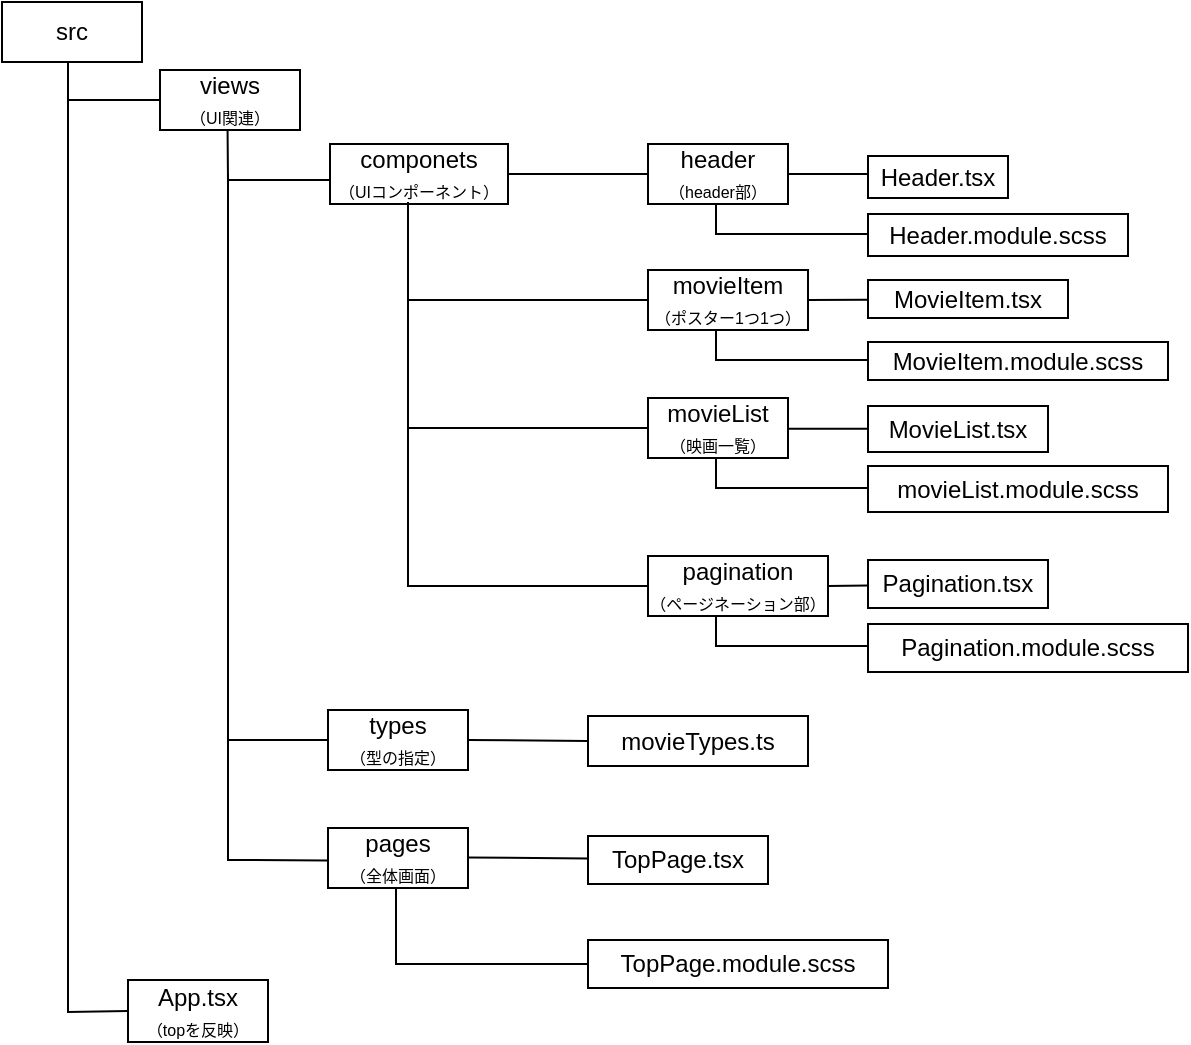 <mxfile>
    <diagram id="UUwGPFNN0MB1odUdJ_wI" name="ファイル全体構成">
        <mxGraphModel dx="1057" dy="604" grid="1" gridSize="10" guides="1" tooltips="1" connect="1" arrows="1" fold="1" page="1" pageScale="1" pageWidth="827" pageHeight="1169" math="0" shadow="0">
            <root>
                <mxCell id="6BWcDRcrdaMNW2e0KNjA-0"/>
                <mxCell id="6BWcDRcrdaMNW2e0KNjA-1" parent="6BWcDRcrdaMNW2e0KNjA-0"/>
                <mxCell id="6BWcDRcrdaMNW2e0KNjA-2" value="src" style="whiteSpace=wrap;html=1;" vertex="1" parent="6BWcDRcrdaMNW2e0KNjA-1">
                    <mxGeometry x="41" y="24" width="70" height="30" as="geometry"/>
                </mxCell>
                <mxCell id="6BWcDRcrdaMNW2e0KNjA-3" value="views&lt;br&gt;&lt;font style=&quot;font-size: 8px&quot;&gt;（UI関連）&lt;/font&gt;" style="whiteSpace=wrap;html=1;" vertex="1" parent="6BWcDRcrdaMNW2e0KNjA-1">
                    <mxGeometry x="120" y="58" width="70" height="30" as="geometry"/>
                </mxCell>
                <mxCell id="6BWcDRcrdaMNW2e0KNjA-4" value="componets&lt;br&gt;&lt;font style=&quot;font-size: 8px&quot;&gt;（UIコンポーネント）&lt;/font&gt;" style="whiteSpace=wrap;html=1;" vertex="1" parent="6BWcDRcrdaMNW2e0KNjA-1">
                    <mxGeometry x="205" y="95" width="89" height="30" as="geometry"/>
                </mxCell>
                <mxCell id="6BWcDRcrdaMNW2e0KNjA-5" value="types&lt;br&gt;&lt;font style=&quot;font-size: 8px&quot;&gt;（型の指定&lt;/font&gt;&lt;font style=&quot;font-size: 8px&quot;&gt;）&lt;/font&gt;" style="whiteSpace=wrap;html=1;" vertex="1" parent="6BWcDRcrdaMNW2e0KNjA-1">
                    <mxGeometry x="204" y="378" width="70" height="30" as="geometry"/>
                </mxCell>
                <mxCell id="6BWcDRcrdaMNW2e0KNjA-6" value="pages&lt;br&gt;&lt;font style=&quot;font-size: 8px&quot;&gt;（全体画面）&lt;/font&gt;" style="whiteSpace=wrap;html=1;" vertex="1" parent="6BWcDRcrdaMNW2e0KNjA-1">
                    <mxGeometry x="204" y="437" width="70" height="30" as="geometry"/>
                </mxCell>
                <mxCell id="6BWcDRcrdaMNW2e0KNjA-7" value="App.tsx&lt;br&gt;&lt;font style=&quot;font-size: 8px&quot;&gt;（topを反映）&lt;/font&gt;" style="whiteSpace=wrap;html=1;" vertex="1" parent="6BWcDRcrdaMNW2e0KNjA-1">
                    <mxGeometry x="104" y="513" width="70" height="31" as="geometry"/>
                </mxCell>
                <mxCell id="6BWcDRcrdaMNW2e0KNjA-8" value="TopPage.tsx" style="whiteSpace=wrap;html=1;" vertex="1" parent="6BWcDRcrdaMNW2e0KNjA-1">
                    <mxGeometry x="334" y="441" width="90" height="24" as="geometry"/>
                </mxCell>
                <mxCell id="6BWcDRcrdaMNW2e0KNjA-9" value="TopPage.module.scss" style="whiteSpace=wrap;html=1;" vertex="1" parent="6BWcDRcrdaMNW2e0KNjA-1">
                    <mxGeometry x="334" y="493" width="150" height="24" as="geometry"/>
                </mxCell>
                <mxCell id="6BWcDRcrdaMNW2e0KNjA-10" value="movieTypes.ts" style="whiteSpace=wrap;html=1;" vertex="1" parent="6BWcDRcrdaMNW2e0KNjA-1">
                    <mxGeometry x="334" y="381" width="110" height="25" as="geometry"/>
                </mxCell>
                <mxCell id="6BWcDRcrdaMNW2e0KNjA-11" value="header&lt;br&gt;&lt;font style=&quot;font-size: 8px&quot;&gt;（header部）&lt;/font&gt;" style="whiteSpace=wrap;html=1;" vertex="1" parent="6BWcDRcrdaMNW2e0KNjA-1">
                    <mxGeometry x="364" y="95" width="70" height="30" as="geometry"/>
                </mxCell>
                <mxCell id="6BWcDRcrdaMNW2e0KNjA-12" value="movieItem&lt;br&gt;&lt;font style=&quot;font-size: 8px&quot;&gt;（ポスター1つ1つ）&lt;/font&gt;" style="whiteSpace=wrap;html=1;" vertex="1" parent="6BWcDRcrdaMNW2e0KNjA-1">
                    <mxGeometry x="364" y="158" width="80" height="30" as="geometry"/>
                </mxCell>
                <mxCell id="6BWcDRcrdaMNW2e0KNjA-13" value="movieList&lt;br&gt;&lt;font style=&quot;font-size: 8px&quot;&gt;（映画一覧）&lt;/font&gt;" style="whiteSpace=wrap;html=1;" vertex="1" parent="6BWcDRcrdaMNW2e0KNjA-1">
                    <mxGeometry x="364" y="222" width="70" height="30" as="geometry"/>
                </mxCell>
                <mxCell id="6BWcDRcrdaMNW2e0KNjA-14" value="pagination&lt;br&gt;&lt;font style=&quot;font-size: 8px&quot;&gt;（ページネーション部）&lt;/font&gt;" style="whiteSpace=wrap;html=1;" vertex="1" parent="6BWcDRcrdaMNW2e0KNjA-1">
                    <mxGeometry x="364" y="301" width="90" height="30" as="geometry"/>
                </mxCell>
                <mxCell id="6BWcDRcrdaMNW2e0KNjA-15" value="Header.tsx" style="whiteSpace=wrap;html=1;" vertex="1" parent="6BWcDRcrdaMNW2e0KNjA-1">
                    <mxGeometry x="474" y="101" width="70" height="21" as="geometry"/>
                </mxCell>
                <mxCell id="6BWcDRcrdaMNW2e0KNjA-16" value="MovieItem.tsx" style="whiteSpace=wrap;html=1;" vertex="1" parent="6BWcDRcrdaMNW2e0KNjA-1">
                    <mxGeometry x="474" y="163" width="100" height="19" as="geometry"/>
                </mxCell>
                <mxCell id="6BWcDRcrdaMNW2e0KNjA-17" value="MovieList.tsx" style="whiteSpace=wrap;html=1;" vertex="1" parent="6BWcDRcrdaMNW2e0KNjA-1">
                    <mxGeometry x="474" y="226" width="90" height="23" as="geometry"/>
                </mxCell>
                <mxCell id="6BWcDRcrdaMNW2e0KNjA-18" value="Pagination.tsx" style="whiteSpace=wrap;html=1;" vertex="1" parent="6BWcDRcrdaMNW2e0KNjA-1">
                    <mxGeometry x="474" y="303" width="90" height="24" as="geometry"/>
                </mxCell>
                <mxCell id="6BWcDRcrdaMNW2e0KNjA-19" value="Pagination.module.scss" style="whiteSpace=wrap;html=1;" vertex="1" parent="6BWcDRcrdaMNW2e0KNjA-1">
                    <mxGeometry x="474" y="335" width="160" height="24" as="geometry"/>
                </mxCell>
                <mxCell id="6BWcDRcrdaMNW2e0KNjA-20" value="movieList.module.scss" style="whiteSpace=wrap;html=1;" vertex="1" parent="6BWcDRcrdaMNW2e0KNjA-1">
                    <mxGeometry x="474" y="256" width="150" height="23" as="geometry"/>
                </mxCell>
                <mxCell id="6BWcDRcrdaMNW2e0KNjA-21" value="MovieItem.module.scss" style="whiteSpace=wrap;html=1;" vertex="1" parent="6BWcDRcrdaMNW2e0KNjA-1">
                    <mxGeometry x="474" y="194" width="150" height="19" as="geometry"/>
                </mxCell>
                <mxCell id="6BWcDRcrdaMNW2e0KNjA-22" value="Header.module.scss" style="whiteSpace=wrap;html=1;" vertex="1" parent="6BWcDRcrdaMNW2e0KNjA-1">
                    <mxGeometry x="474" y="130" width="130" height="21" as="geometry"/>
                </mxCell>
                <mxCell id="6BWcDRcrdaMNW2e0KNjA-23" style="edgeStyle=none;html=1;endArrow=none;endFill=0;rounded=0;entryX=0;entryY=0.5;entryDx=0;entryDy=0;" edge="1" parent="6BWcDRcrdaMNW2e0KNjA-1" target="6BWcDRcrdaMNW2e0KNjA-3">
                    <mxGeometry relative="1" as="geometry">
                        <mxPoint x="74" y="54" as="sourcePoint"/>
                        <mxPoint x="114" y="73" as="targetPoint"/>
                        <Array as="points">
                            <mxPoint x="74" y="73"/>
                        </Array>
                    </mxGeometry>
                </mxCell>
                <mxCell id="6BWcDRcrdaMNW2e0KNjA-24" style="edgeStyle=none;html=1;endArrow=none;endFill=0;rounded=0;entryX=0;entryY=0.6;entryDx=0;entryDy=0;entryPerimeter=0;exitX=0.454;exitY=0.968;exitDx=0;exitDy=0;exitPerimeter=0;" edge="1" parent="6BWcDRcrdaMNW2e0KNjA-1">
                    <mxGeometry relative="1" as="geometry">
                        <mxPoint x="153.78" y="88.04" as="sourcePoint"/>
                        <mxPoint x="205" y="113" as="targetPoint"/>
                        <Array as="points">
                            <mxPoint x="154" y="113"/>
                        </Array>
                    </mxGeometry>
                </mxCell>
                <mxCell id="6BWcDRcrdaMNW2e0KNjA-25" style="edgeStyle=none;html=1;endArrow=none;endFill=0;rounded=0;entryX=0;entryY=0.5;entryDx=0;entryDy=0;" edge="1" parent="6BWcDRcrdaMNW2e0KNjA-1" target="6BWcDRcrdaMNW2e0KNjA-7">
                    <mxGeometry relative="1" as="geometry">
                        <mxPoint x="74" y="70.0" as="sourcePoint"/>
                        <mxPoint x="114" y="373" as="targetPoint"/>
                        <Array as="points">
                            <mxPoint x="74" y="529"/>
                        </Array>
                    </mxGeometry>
                </mxCell>
                <mxCell id="6BWcDRcrdaMNW2e0KNjA-26" style="edgeStyle=none;html=1;endArrow=none;endFill=0;rounded=0;entryX=0;entryY=0.5;entryDx=0;entryDy=0;" edge="1" parent="6BWcDRcrdaMNW2e0KNjA-1" target="6BWcDRcrdaMNW2e0KNjA-5">
                    <mxGeometry relative="1" as="geometry">
                        <mxPoint x="154.0" y="110.0" as="sourcePoint"/>
                        <mxPoint x="180" y="377.5" as="targetPoint"/>
                        <Array as="points">
                            <mxPoint x="154" y="393"/>
                        </Array>
                    </mxGeometry>
                </mxCell>
                <mxCell id="6BWcDRcrdaMNW2e0KNjA-27" style="edgeStyle=none;html=1;endArrow=none;endFill=0;rounded=0;entryX=-0.006;entryY=0.54;entryDx=0;entryDy=0;entryPerimeter=0;" edge="1" parent="6BWcDRcrdaMNW2e0KNjA-1" target="6BWcDRcrdaMNW2e0KNjA-6">
                    <mxGeometry relative="1" as="geometry">
                        <mxPoint x="154.0" y="387" as="sourcePoint"/>
                        <mxPoint x="204" y="467" as="targetPoint"/>
                        <Array as="points">
                            <mxPoint x="154" y="453"/>
                        </Array>
                    </mxGeometry>
                </mxCell>
                <mxCell id="6BWcDRcrdaMNW2e0KNjA-28" style="edgeStyle=none;html=1;endArrow=none;endFill=0;rounded=0;entryX=0;entryY=0.5;entryDx=0;entryDy=0;" edge="1" parent="6BWcDRcrdaMNW2e0KNjA-1" target="6BWcDRcrdaMNW2e0KNjA-9">
                    <mxGeometry relative="1" as="geometry">
                        <mxPoint x="238" y="467" as="sourcePoint"/>
                        <mxPoint x="287.58" y="533.2" as="targetPoint"/>
                        <Array as="points">
                            <mxPoint x="238" y="505"/>
                        </Array>
                    </mxGeometry>
                </mxCell>
                <mxCell id="6BWcDRcrdaMNW2e0KNjA-29" value="" style="endArrow=none;html=1;exitX=1;exitY=0.5;exitDx=0;exitDy=0;entryX=0;entryY=0.5;entryDx=0;entryDy=0;" edge="1" parent="6BWcDRcrdaMNW2e0KNjA-1" source="6BWcDRcrdaMNW2e0KNjA-5" target="6BWcDRcrdaMNW2e0KNjA-10">
                    <mxGeometry width="50" height="50" relative="1" as="geometry">
                        <mxPoint x="324" y="423" as="sourcePoint"/>
                        <mxPoint x="374" y="373" as="targetPoint"/>
                    </mxGeometry>
                </mxCell>
                <mxCell id="6BWcDRcrdaMNW2e0KNjA-30" value="" style="endArrow=none;html=1;exitX=1;exitY=0.5;exitDx=0;exitDy=0;entryX=0;entryY=0.5;entryDx=0;entryDy=0;" edge="1" parent="6BWcDRcrdaMNW2e0KNjA-1">
                    <mxGeometry width="50" height="50" relative="1" as="geometry">
                        <mxPoint x="274.0" y="451.74" as="sourcePoint"/>
                        <mxPoint x="334.0" y="452.24" as="targetPoint"/>
                    </mxGeometry>
                </mxCell>
                <mxCell id="6BWcDRcrdaMNW2e0KNjA-31" style="edgeStyle=none;html=1;endArrow=none;endFill=0;rounded=0;entryX=0;entryY=0.5;entryDx=0;entryDy=0;" edge="1" parent="6BWcDRcrdaMNW2e0KNjA-1" target="6BWcDRcrdaMNW2e0KNjA-12">
                    <mxGeometry relative="1" as="geometry">
                        <mxPoint x="244.0" y="124" as="sourcePoint"/>
                        <mxPoint x="364" y="184" as="targetPoint"/>
                        <Array as="points">
                            <mxPoint x="244" y="173"/>
                        </Array>
                    </mxGeometry>
                </mxCell>
                <mxCell id="6BWcDRcrdaMNW2e0KNjA-32" style="edgeStyle=none;html=1;endArrow=none;endFill=0;rounded=0;entryX=0;entryY=0.5;entryDx=0;entryDy=0;" edge="1" parent="6BWcDRcrdaMNW2e0KNjA-1" target="6BWcDRcrdaMNW2e0KNjA-13">
                    <mxGeometry relative="1" as="geometry">
                        <mxPoint x="244.0" y="173" as="sourcePoint"/>
                        <mxPoint x="364" y="243" as="targetPoint"/>
                        <Array as="points">
                            <mxPoint x="244" y="237"/>
                        </Array>
                    </mxGeometry>
                </mxCell>
                <mxCell id="6BWcDRcrdaMNW2e0KNjA-33" style="edgeStyle=none;html=1;endArrow=none;endFill=0;rounded=0;entryX=0;entryY=0.5;entryDx=0;entryDy=0;" edge="1" parent="6BWcDRcrdaMNW2e0KNjA-1" target="6BWcDRcrdaMNW2e0KNjA-14">
                    <mxGeometry relative="1" as="geometry">
                        <mxPoint x="244.0" y="233" as="sourcePoint"/>
                        <mxPoint x="364" y="287" as="targetPoint"/>
                        <Array as="points">
                            <mxPoint x="244" y="316"/>
                        </Array>
                    </mxGeometry>
                </mxCell>
                <mxCell id="6BWcDRcrdaMNW2e0KNjA-34" value="" style="endArrow=none;html=1;" edge="1" parent="6BWcDRcrdaMNW2e0KNjA-1" target="6BWcDRcrdaMNW2e0KNjA-11">
                    <mxGeometry width="50" height="50" relative="1" as="geometry">
                        <mxPoint x="294.0" y="110.0" as="sourcePoint"/>
                        <mxPoint x="335" y="110.05" as="targetPoint"/>
                    </mxGeometry>
                </mxCell>
                <mxCell id="6BWcDRcrdaMNW2e0KNjA-35" value="" style="endArrow=none;html=1;exitX=1;exitY=0.5;exitDx=0;exitDy=0;" edge="1" parent="6BWcDRcrdaMNW2e0KNjA-1">
                    <mxGeometry width="50" height="50" relative="1" as="geometry">
                        <mxPoint x="434.0" y="110.02" as="sourcePoint"/>
                        <mxPoint x="474.0" y="110.0" as="targetPoint"/>
                    </mxGeometry>
                </mxCell>
                <mxCell id="6BWcDRcrdaMNW2e0KNjA-36" value="" style="endArrow=none;html=1;" edge="1" parent="6BWcDRcrdaMNW2e0KNjA-1">
                    <mxGeometry width="50" height="50" relative="1" as="geometry">
                        <mxPoint x="444.0" y="173" as="sourcePoint"/>
                        <mxPoint x="474.0" y="172.84" as="targetPoint"/>
                    </mxGeometry>
                </mxCell>
                <mxCell id="6BWcDRcrdaMNW2e0KNjA-37" style="edgeStyle=none;html=1;endArrow=none;endFill=0;rounded=0;" edge="1" parent="6BWcDRcrdaMNW2e0KNjA-1">
                    <mxGeometry relative="1" as="geometry">
                        <mxPoint x="398" y="125.0" as="sourcePoint"/>
                        <mxPoint x="474.0" y="140.0" as="targetPoint"/>
                        <Array as="points">
                            <mxPoint x="398" y="140"/>
                        </Array>
                    </mxGeometry>
                </mxCell>
                <mxCell id="6BWcDRcrdaMNW2e0KNjA-38" style="edgeStyle=none;html=1;endArrow=none;endFill=0;rounded=0;" edge="1" parent="6BWcDRcrdaMNW2e0KNjA-1">
                    <mxGeometry relative="1" as="geometry">
                        <mxPoint x="398" y="188" as="sourcePoint"/>
                        <mxPoint x="474.0" y="203" as="targetPoint"/>
                        <Array as="points">
                            <mxPoint x="398" y="203"/>
                        </Array>
                    </mxGeometry>
                </mxCell>
                <mxCell id="6BWcDRcrdaMNW2e0KNjA-39" value="" style="endArrow=none;html=1;exitX=1;exitY=0.5;exitDx=0;exitDy=0;" edge="1" parent="6BWcDRcrdaMNW2e0KNjA-1">
                    <mxGeometry width="50" height="50" relative="1" as="geometry">
                        <mxPoint x="434.0" y="237.36" as="sourcePoint"/>
                        <mxPoint x="474.0" y="237.34" as="targetPoint"/>
                    </mxGeometry>
                </mxCell>
                <mxCell id="6BWcDRcrdaMNW2e0KNjA-40" style="edgeStyle=none;html=1;endArrow=none;endFill=0;rounded=0;" edge="1" parent="6BWcDRcrdaMNW2e0KNjA-1">
                    <mxGeometry relative="1" as="geometry">
                        <mxPoint x="398" y="252" as="sourcePoint"/>
                        <mxPoint x="474.0" y="267" as="targetPoint"/>
                        <Array as="points">
                            <mxPoint x="398" y="267"/>
                        </Array>
                    </mxGeometry>
                </mxCell>
                <mxCell id="6BWcDRcrdaMNW2e0KNjA-41" value="" style="endArrow=none;html=1;" edge="1" parent="6BWcDRcrdaMNW2e0KNjA-1">
                    <mxGeometry width="50" height="50" relative="1" as="geometry">
                        <mxPoint x="454.0" y="316" as="sourcePoint"/>
                        <mxPoint x="474.0" y="315.72" as="targetPoint"/>
                    </mxGeometry>
                </mxCell>
                <mxCell id="6BWcDRcrdaMNW2e0KNjA-42" style="edgeStyle=none;html=1;endArrow=none;endFill=0;rounded=0;" edge="1" parent="6BWcDRcrdaMNW2e0KNjA-1">
                    <mxGeometry relative="1" as="geometry">
                        <mxPoint x="398" y="331" as="sourcePoint"/>
                        <mxPoint x="474.0" y="346" as="targetPoint"/>
                        <Array as="points">
                            <mxPoint x="398" y="346"/>
                        </Array>
                    </mxGeometry>
                </mxCell>
            </root>
        </mxGraphModel>
    </diagram>
    <diagram id="JE-W9poFUXxnZDpL_Q6b" name="詳細な関係図">
        <mxGraphModel dx="1057" dy="604" grid="1" gridSize="10" guides="1" tooltips="1" connect="1" arrows="1" fold="1" page="1" pageScale="1" pageWidth="827" pageHeight="1169" math="0" shadow="0">
            <root>
                <mxCell id="0"/>
                <mxCell id="1" parent="0"/>
                <mxCell id="HFHvTG4eVQWcvf4X_xEF-6" style="edgeStyle=none;html=1;exitX=0.5;exitY=1;exitDx=0;exitDy=0;entryX=0;entryY=0.5;entryDx=0;entryDy=0;endArrow=none;endFill=0;rounded=0;" parent="1" source="3" target="HFHvTG4eVQWcvf4X_xEF-3" edge="1">
                    <mxGeometry relative="1" as="geometry">
                        <Array as="points">
                            <mxPoint x="100" y="120"/>
                        </Array>
                    </mxGeometry>
                </mxCell>
                <mxCell id="3" value="映画を表示する画面" style="rounded=0;whiteSpace=wrap;html=1;" parent="1" vertex="1">
                    <mxGeometry x="40" y="40" width="120" height="40" as="geometry"/>
                </mxCell>
                <mxCell id="HFHvTG4eVQWcvf4X_xEF-3" value="タイトルロゴがある場所" style="rounded=0;whiteSpace=wrap;html=1;" parent="1" vertex="1">
                    <mxGeometry x="160" y="100" width="150" height="40" as="geometry"/>
                </mxCell>
                <mxCell id="HFHvTG4eVQWcvf4X_xEF-4" value="映画一覧を表示する部分" style="rounded=0;whiteSpace=wrap;html=1;" parent="1" vertex="1">
                    <mxGeometry x="160" y="170" width="150" height="40" as="geometry"/>
                </mxCell>
                <mxCell id="HFHvTG4eVQWcvf4X_xEF-5" value="ページを切り替えるボタン" style="rounded=0;whiteSpace=wrap;html=1;" parent="1" vertex="1">
                    <mxGeometry x="160" y="320" width="150" height="40" as="geometry"/>
                </mxCell>
                <mxCell id="HFHvTG4eVQWcvf4X_xEF-7" style="edgeStyle=none;html=1;exitX=0.5;exitY=1;exitDx=0;exitDy=0;entryX=0;entryY=0.5;entryDx=0;entryDy=0;endArrow=block;endFill=1;rounded=0;" parent="1" source="3" target="HFHvTG4eVQWcvf4X_xEF-4" edge="1">
                    <mxGeometry relative="1" as="geometry">
                        <mxPoint x="110" y="90" as="sourcePoint"/>
                        <mxPoint x="170" y="130" as="targetPoint"/>
                        <Array as="points">
                            <mxPoint x="100" y="190"/>
                        </Array>
                    </mxGeometry>
                </mxCell>
                <mxCell id="HFHvTG4eVQWcvf4X_xEF-8" style="edgeStyle=none;html=1;entryX=0;entryY=0.5;entryDx=0;entryDy=0;endArrow=none;endFill=0;rounded=0;" parent="1" target="HFHvTG4eVQWcvf4X_xEF-5" edge="1">
                    <mxGeometry relative="1" as="geometry">
                        <mxPoint x="100" y="80" as="sourcePoint"/>
                        <mxPoint x="170" y="200" as="targetPoint"/>
                        <Array as="points">
                            <mxPoint x="100" y="340"/>
                        </Array>
                    </mxGeometry>
                </mxCell>
                <mxCell id="HFHvTG4eVQWcvf4X_xEF-12" value="Header.tsx" style="text;html=1;strokeColor=none;fillColor=none;align=center;verticalAlign=middle;whiteSpace=wrap;rounded=0;" parent="1" vertex="1">
                    <mxGeometry x="310" y="105" width="90" height="30" as="geometry"/>
                </mxCell>
                <mxCell id="HFHvTG4eVQWcvf4X_xEF-13" value="一覧を展開する部分&lt;br&gt;(取得した情報をmap関数で展開する場所)" style="rounded=0;whiteSpace=wrap;html=1;" parent="1" vertex="1">
                    <mxGeometry x="350" y="164" width="150" height="60" as="geometry"/>
                </mxCell>
                <mxCell id="HFHvTG4eVQWcvf4X_xEF-14" value="ポスター１個１個を&lt;br&gt;表示する部分" style="rounded=0;whiteSpace=wrap;html=1;" parent="1" vertex="1">
                    <mxGeometry x="350" y="240" width="150" height="40" as="geometry"/>
                </mxCell>
                <mxCell id="HFHvTG4eVQWcvf4X_xEF-21" value="" style="edgeStyle=none;rounded=0;html=1;endArrow=block;endFill=1;" parent="1" source="HFHvTG4eVQWcvf4X_xEF-15" target="HFHvTG4eVQWcvf4X_xEF-16" edge="1">
                    <mxGeometry relative="1" as="geometry"/>
                </mxCell>
                <mxCell id="HFHvTG4eVQWcvf4X_xEF-15" value="MovieList.tsx" style="text;html=1;strokeColor=none;fillColor=none;align=center;verticalAlign=middle;whiteSpace=wrap;rounded=0;" parent="1" vertex="1">
                    <mxGeometry x="510" y="175" width="90" height="30" as="geometry"/>
                </mxCell>
                <mxCell id="HFHvTG4eVQWcvf4X_xEF-16" value="MovieItem.tsx" style="text;html=1;strokeColor=none;fillColor=none;align=center;verticalAlign=middle;whiteSpace=wrap;rounded=0;" parent="1" vertex="1">
                    <mxGeometry x="510" y="245" width="90" height="30" as="geometry"/>
                </mxCell>
                <mxCell id="HFHvTG4eVQWcvf4X_xEF-17" style="edgeStyle=none;html=1;exitX=0.5;exitY=1;exitDx=0;exitDy=0;entryX=0;entryY=0.5;entryDx=0;entryDy=0;endArrow=none;endFill=0;rounded=0;" parent="1" source="HFHvTG4eVQWcvf4X_xEF-4" target="HFHvTG4eVQWcvf4X_xEF-14" edge="1">
                    <mxGeometry relative="1" as="geometry">
                        <mxPoint x="110" y="90" as="sourcePoint"/>
                        <mxPoint x="170" y="200" as="targetPoint"/>
                        <Array as="points">
                            <mxPoint x="235" y="260"/>
                        </Array>
                    </mxGeometry>
                </mxCell>
                <mxCell id="HFHvTG4eVQWcvf4X_xEF-18" style="edgeStyle=none;html=1;exitX=1;exitY=0.5;exitDx=0;exitDy=0;endArrow=block;endFill=1;rounded=0;" parent="1" source="HFHvTG4eVQWcvf4X_xEF-4" edge="1">
                    <mxGeometry relative="1" as="geometry">
                        <mxPoint x="245" y="220" as="sourcePoint"/>
                        <mxPoint x="350" y="190" as="targetPoint"/>
                        <Array as="points"/>
                    </mxGeometry>
                </mxCell>
                <mxCell id="HFHvTG4eVQWcvf4X_xEF-19" value="Pagination.tsx" style="text;html=1;strokeColor=none;fillColor=none;align=center;verticalAlign=middle;whiteSpace=wrap;rounded=0;" parent="1" vertex="1">
                    <mxGeometry x="320" y="325" width="90" height="30" as="geometry"/>
                </mxCell>
                <mxCell id="HFHvTG4eVQWcvf4X_xEF-20" value="Top.tsx（App.tsx）" style="text;html=1;strokeColor=none;fillColor=none;align=center;verticalAlign=middle;whiteSpace=wrap;rounded=0;" parent="1" vertex="1">
                    <mxGeometry x="160" y="45" width="90" height="30" as="geometry"/>
                </mxCell>
                <mxCell id="HFHvTG4eVQWcvf4X_xEF-22" value="Propsとして以下の映画情報の詳細を渡す&lt;br&gt;&lt;br&gt;&lt;div style=&quot;text-align: left&quot;&gt;&lt;span&gt;movieItem:{&lt;/span&gt;&lt;/div&gt;&lt;div style=&quot;text-align: left&quot;&gt;&lt;span&gt;&amp;nbsp; &amp;nbsp;title:string;&lt;/span&gt;&lt;/div&gt;&lt;div style=&quot;text-align: left&quot;&gt;&lt;span&gt;&amp;nbsp; &amp;nbsp;overview:string;&lt;/span&gt;&lt;/div&gt;&lt;div style=&quot;text-align: left&quot;&gt;&lt;span&gt;&amp;nbsp; &amp;nbsp;poster_path:string;&lt;/span&gt;&lt;/div&gt;&lt;div style=&quot;text-align: left&quot;&gt;&lt;span&gt;}&lt;/span&gt;&lt;/div&gt;" style="text;html=1;strokeColor=none;fillColor=none;align=center;verticalAlign=middle;whiteSpace=wrap;rounded=0;" parent="1" vertex="1">
                    <mxGeometry x="599" y="170" width="230" height="115" as="geometry"/>
                </mxCell>
                <mxCell id="HFHvTG4eVQWcvf4X_xEF-23" value="Propsで映画一覧の情報を渡す(movieList)" style="text;html=1;strokeColor=none;fillColor=none;align=center;verticalAlign=middle;whiteSpace=wrap;rounded=0;" parent="1" vertex="1">
                    <mxGeometry x="100" y="143" width="233" height="30" as="geometry"/>
                </mxCell>
                <mxCell id="HFHvTG4eVQWcvf4X_xEF-24" value="useEffectを用いたて映画一覧の情報を取得する" style="text;html=1;strokeColor=none;fillColor=none;align=center;verticalAlign=middle;whiteSpace=wrap;rounded=0;" parent="1" vertex="1">
                    <mxGeometry x="250" y="45" width="270" height="30" as="geometry"/>
                </mxCell>
                <mxCell id="HFHvTG4eVQWcvf4X_xEF-25" value="Props（movieList）" style="text;html=1;strokeColor=none;fillColor=none;align=center;verticalAlign=middle;whiteSpace=wrap;rounded=0;" parent="1" vertex="1">
                    <mxGeometry x="339" y="137" width="130" height="30" as="geometry"/>
                </mxCell>
            </root>
        </mxGraphModel>
    </diagram>
</mxfile>